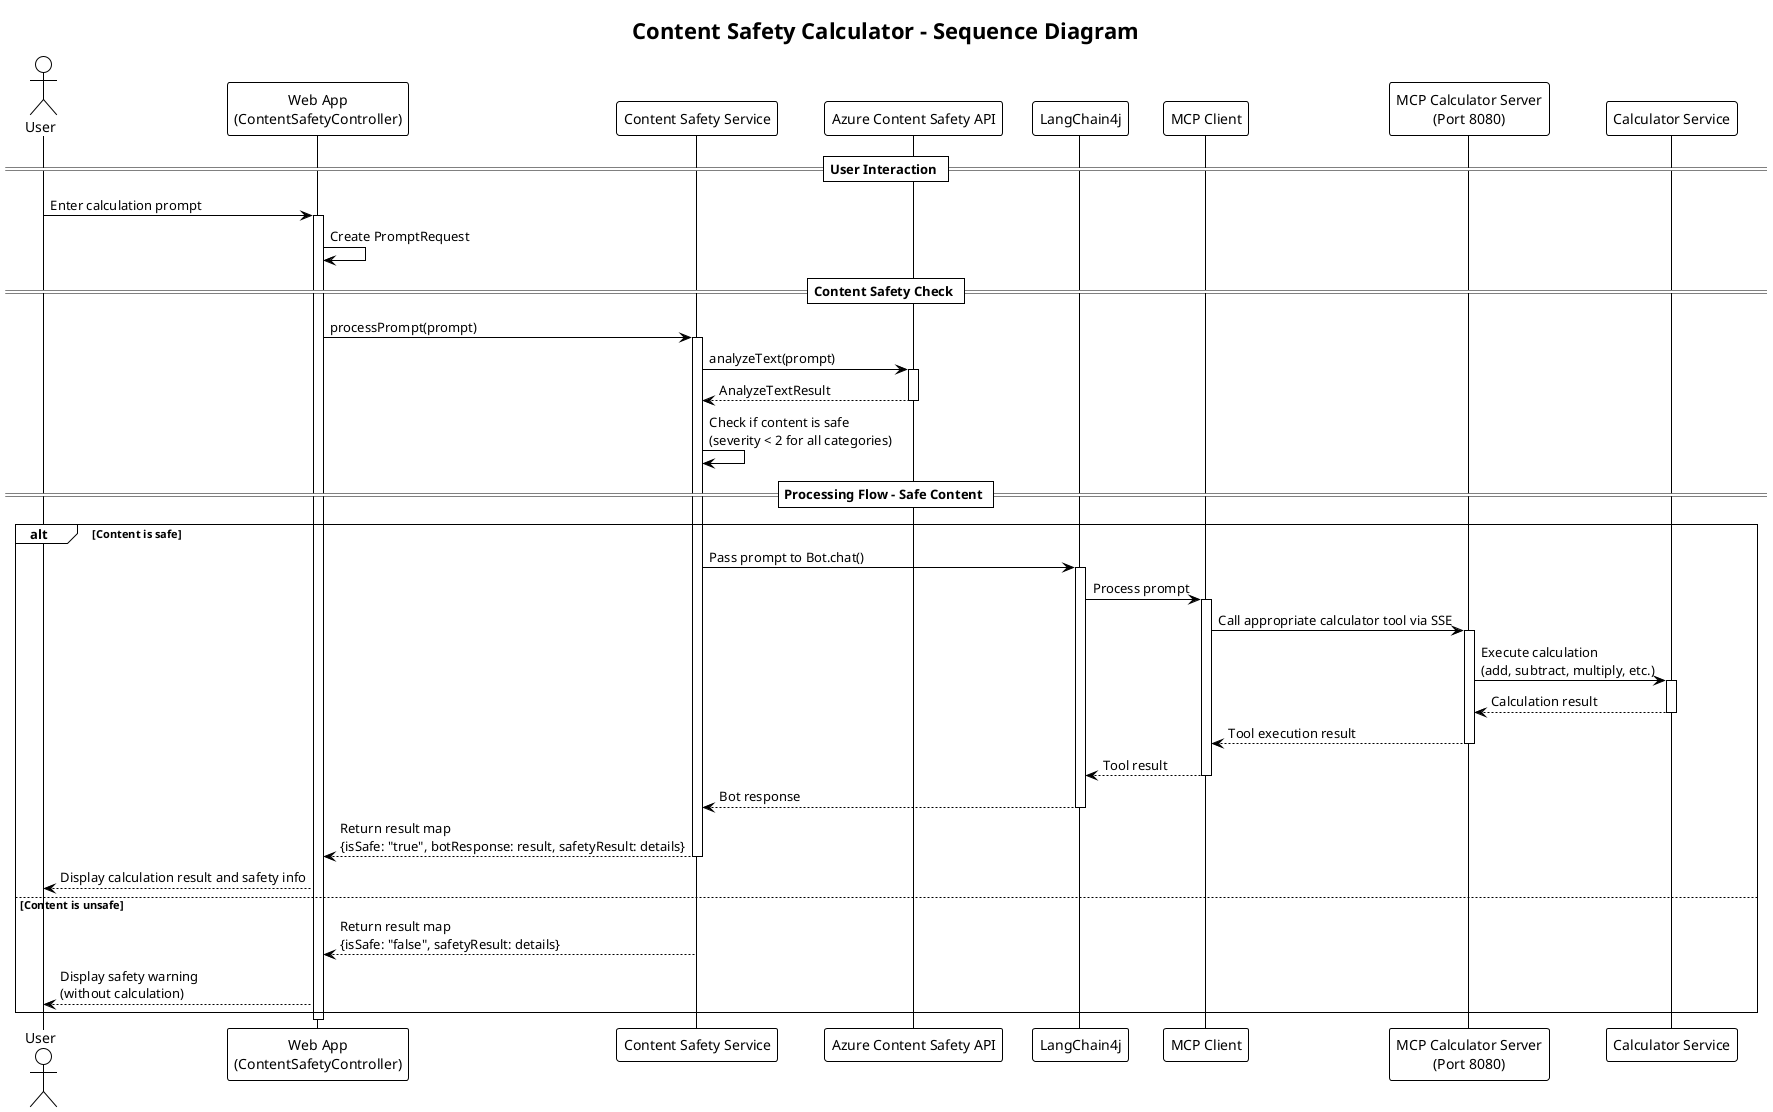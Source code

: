 @startuml Content Safety Calculator Flow
!theme plain

title Content Safety Calculator - Sequence Diagram

actor User
participant "Web App\n(ContentSafetyController)" as WebApp
participant "Content Safety Service" as SafetyService
participant "Azure Content Safety API" as AzureAPI
participant "LangChain4j" as LangChain
participant "MCP Client" as McpClient
participant "MCP Calculator Server\n(Port 8080)" as McpServer
participant "Calculator Service" as CalcService

== User Interaction ==
User -> WebApp: Enter calculation prompt
activate WebApp
WebApp -> WebApp: Create PromptRequest

== Content Safety Check ==
WebApp -> SafetyService: processPrompt(prompt)
activate SafetyService
SafetyService -> AzureAPI: analyzeText(prompt)
activate AzureAPI
AzureAPI --> SafetyService: AnalyzeTextResult
deactivate AzureAPI

SafetyService -> SafetyService: Check if content is safe\n(severity < 2 for all categories)

== Processing Flow - Safe Content ==
alt Content is safe
    SafetyService -> LangChain: Pass prompt to Bot.chat()
    activate LangChain
    LangChain -> McpClient: Process prompt
    activate McpClient
    McpClient -> McpServer: Call appropriate calculator tool via SSE
    activate McpServer
    McpServer -> CalcService: Execute calculation\n(add, subtract, multiply, etc.)
    activate CalcService
    CalcService --> McpServer: Calculation result
    deactivate CalcService
    McpServer --> McpClient: Tool execution result
    deactivate McpServer
    McpClient --> LangChain: Tool result
    deactivate McpClient
    LangChain --> SafetyService: Bot response
    deactivate LangChain
    SafetyService --> WebApp: Return result map\n{isSafe: "true", botResponse: result, safetyResult: details}
    deactivate SafetyService
    WebApp --> User: Display calculation result and safety info
    
else Content is unsafe
    SafetyService --> WebApp: Return result map\n{isSafe: "false", safetyResult: details}
    WebApp --> User: Display safety warning\n(without calculation)
end

deactivate WebApp

@enduml